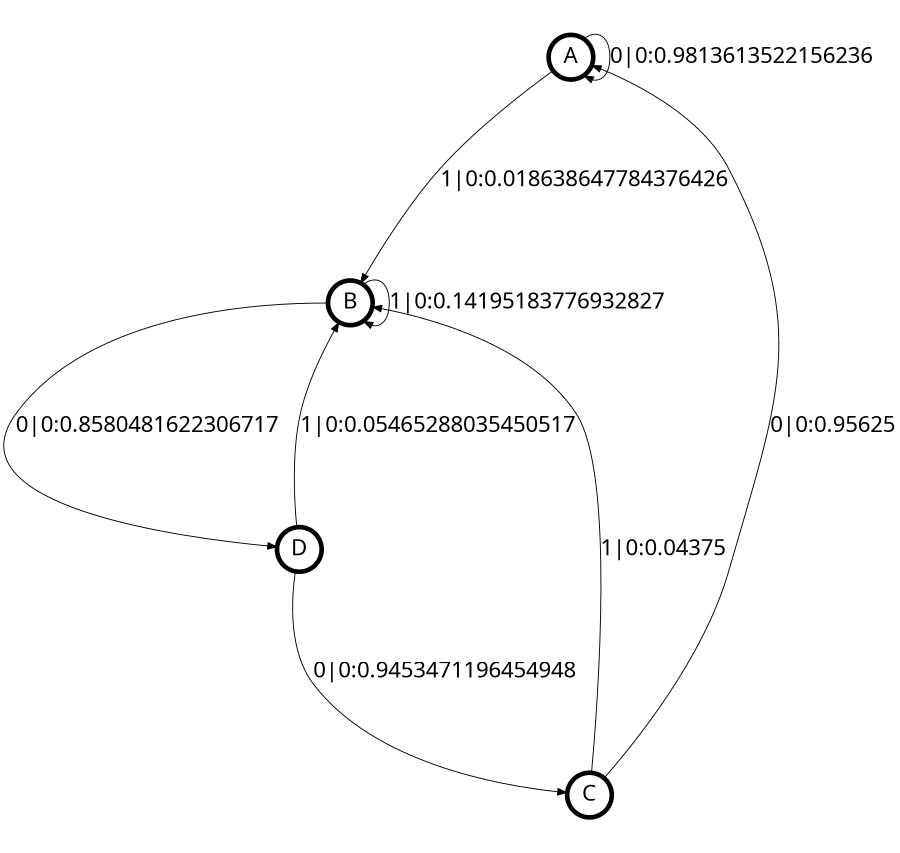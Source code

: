 digraph  {
size = "6,8.5";
ratio = "fill";
node
[shape = circle];
node [fontsize = 24];
node [penwidth = 5];
edge [fontsize = 24];
node [fontname = "CMU Serif Roman"];
graph [fontname = "CMU Serif Roman"];
edge [fontname = "CMU Serif Roman"];
A -> A [label = "0|0:0.9813613522156236\l"];
A -> B [label = "1|0:0.018638647784376426\l"];
B -> B [label = "1|0:0.14195183776932827\l"];
B -> D [label = "0|0:0.8580481622306717\l"];
C -> A [label = "0|0:0.95625\l"];
C -> B [label = "1|0:0.04375\l"];
D -> B [label = "1|0:0.05465288035450517\l"];
D -> C [label = "0|0:0.9453471196454948\l"];
}